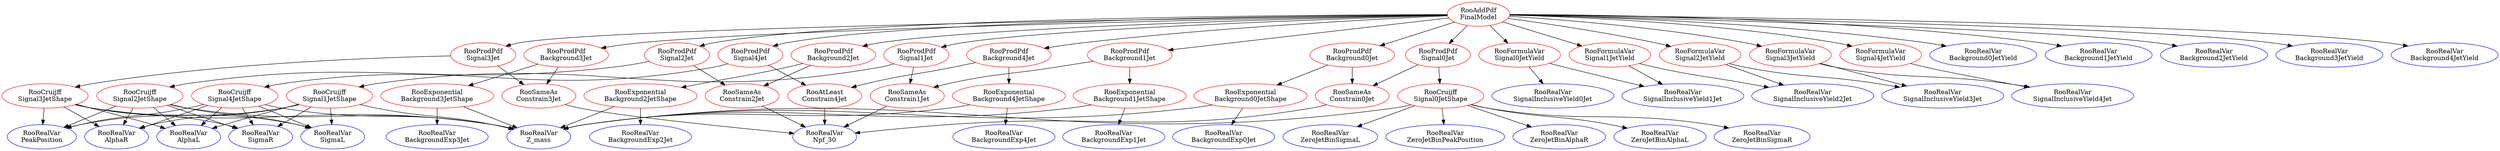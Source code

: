 digraph FinalModel{
"FinalModel" [ color=red, label="RooAddPdf
FinalModel"];
"Signal0Jet" [ color=red, label="RooProdPdf
Signal0Jet"];
"Signal0JetShape" [ color=red, label="RooCruijff
Signal0JetShape"];
"Z_mass" [ color=blue, label="RooRealVar
Z_mass"];
"ZeroJetBinPeakPosition" [ color=blue, label="RooRealVar
ZeroJetBinPeakPosition"];
"ZeroJetBinAlphaR" [ color=blue, label="RooRealVar
ZeroJetBinAlphaR"];
"ZeroJetBinAlphaL" [ color=blue, label="RooRealVar
ZeroJetBinAlphaL"];
"ZeroJetBinSigmaR" [ color=blue, label="RooRealVar
ZeroJetBinSigmaR"];
"ZeroJetBinSigmaL" [ color=blue, label="RooRealVar
ZeroJetBinSigmaL"];
"Constrain0Jet" [ color=red, label="RooSameAs
Constrain0Jet"];
"Npf_30" [ color=blue, label="RooRealVar
Npf_30"];
"Signal0JetYield" [ color=red, label="RooFormulaVar
Signal0JetYield"];
"SignalInclusiveYield0Jet" [ color=blue, label="RooRealVar
SignalInclusiveYield0Jet"];
"SignalInclusiveYield1Jet" [ color=blue, label="RooRealVar
SignalInclusiveYield1Jet"];
"Signal1Jet" [ color=red, label="RooProdPdf
Signal1Jet"];
"Signal1JetShape" [ color=red, label="RooCruijff
Signal1JetShape"];
"PeakPosition" [ color=blue, label="RooRealVar
PeakPosition"];
"AlphaR" [ color=blue, label="RooRealVar
AlphaR"];
"AlphaL" [ color=blue, label="RooRealVar
AlphaL"];
"SigmaR" [ color=blue, label="RooRealVar
SigmaR"];
"SigmaL" [ color=blue, label="RooRealVar
SigmaL"];
"Constrain1Jet" [ color=red, label="RooSameAs
Constrain1Jet"];
"Signal1JetYield" [ color=red, label="RooFormulaVar
Signal1JetYield"];
"SignalInclusiveYield2Jet" [ color=blue, label="RooRealVar
SignalInclusiveYield2Jet"];
"Signal2Jet" [ color=red, label="RooProdPdf
Signal2Jet"];
"Signal2JetShape" [ color=red, label="RooCruijff
Signal2JetShape"];
"Constrain2Jet" [ color=red, label="RooSameAs
Constrain2Jet"];
"Signal2JetYield" [ color=red, label="RooFormulaVar
Signal2JetYield"];
"SignalInclusiveYield3Jet" [ color=blue, label="RooRealVar
SignalInclusiveYield3Jet"];
"Signal3Jet" [ color=red, label="RooProdPdf
Signal3Jet"];
"Signal3JetShape" [ color=red, label="RooCruijff
Signal3JetShape"];
"Constrain3Jet" [ color=red, label="RooSameAs
Constrain3Jet"];
"Signal3JetYield" [ color=red, label="RooFormulaVar
Signal3JetYield"];
"SignalInclusiveYield4Jet" [ color=blue, label="RooRealVar
SignalInclusiveYield4Jet"];
"Signal4Jet" [ color=red, label="RooProdPdf
Signal4Jet"];
"Signal4JetShape" [ color=red, label="RooCruijff
Signal4JetShape"];
"Constrain4Jet" [ color=red, label="RooAtLeast
Constrain4Jet"];
"Signal4JetYield" [ color=red, label="RooFormulaVar
Signal4JetYield"];
"Background0Jet" [ color=red, label="RooProdPdf
Background0Jet"];
"Background0JetShape" [ color=red, label="RooExponential
Background0JetShape"];
"BackgroundExp0Jet" [ color=blue, label="RooRealVar
BackgroundExp0Jet"];
"Background0JetYield" [ color=blue, label="RooRealVar
Background0JetYield"];
"Background1Jet" [ color=red, label="RooProdPdf
Background1Jet"];
"Background1JetShape" [ color=red, label="RooExponential
Background1JetShape"];
"BackgroundExp1Jet" [ color=blue, label="RooRealVar
BackgroundExp1Jet"];
"Background1JetYield" [ color=blue, label="RooRealVar
Background1JetYield"];
"Background2Jet" [ color=red, label="RooProdPdf
Background2Jet"];
"Background2JetShape" [ color=red, label="RooExponential
Background2JetShape"];
"BackgroundExp2Jet" [ color=blue, label="RooRealVar
BackgroundExp2Jet"];
"Background2JetYield" [ color=blue, label="RooRealVar
Background2JetYield"];
"Background3Jet" [ color=red, label="RooProdPdf
Background3Jet"];
"Background3JetShape" [ color=red, label="RooExponential
Background3JetShape"];
"BackgroundExp3Jet" [ color=blue, label="RooRealVar
BackgroundExp3Jet"];
"Background3JetYield" [ color=blue, label="RooRealVar
Background3JetYield"];
"Background4Jet" [ color=red, label="RooProdPdf
Background4Jet"];
"Background4JetShape" [ color=red, label="RooExponential
Background4JetShape"];
"BackgroundExp4Jet" [ color=blue, label="RooRealVar
BackgroundExp4Jet"];
"Background4JetYield" [ color=blue, label="RooRealVar
Background4JetYield"];
"Constrain0Jet" -> "Npf_30";
"Signal0JetShape" -> "ZeroJetBinSigmaL";
"Signal0JetShape" -> "ZeroJetBinSigmaR";
"Signal0JetShape" -> "ZeroJetBinAlphaL";
"Signal0JetShape" -> "ZeroJetBinAlphaR";
"Signal0JetShape" -> "ZeroJetBinPeakPosition";
"Signal0JetShape" -> "Z_mass";
"Signal1JetYield" -> "SignalInclusiveYield1Jet";
"Signal1JetYield" -> "SignalInclusiveYield2Jet";
"Signal2JetShape" -> "SigmaL";
"Signal2JetShape" -> "SigmaR";
"Signal2JetShape" -> "AlphaL";
"Signal2JetShape" -> "AlphaR";
"Signal2JetShape" -> "PeakPosition";
"Signal2JetShape" -> "Z_mass";
"Constrain2Jet" -> "Npf_30";
"Background2JetShape" -> "BackgroundExp2Jet";
"Background2JetShape" -> "Z_mass";
"Background2Jet" -> "Constrain2Jet";
"Background2Jet" -> "Background2JetShape";
"Background3JetShape" -> "BackgroundExp3Jet";
"Background3JetShape" -> "Z_mass";
"Background3Jet" -> "Background3JetShape";
"Background3Jet" -> "Constrain3Jet";
"Signal3JetYield" -> "SignalInclusiveYield3Jet";
"Signal3JetYield" -> "SignalInclusiveYield4Jet";
"Signal4JetShape" -> "SigmaL";
"Signal4JetShape" -> "SigmaR";
"Signal4JetShape" -> "AlphaL";
"Signal4JetShape" -> "AlphaR";
"Signal4JetShape" -> "PeakPosition";
"Signal4JetShape" -> "Z_mass";
"Signal0JetYield" -> "SignalInclusiveYield0Jet";
"Signal0JetYield" -> "SignalInclusiveYield1Jet";
"Signal1JetShape" -> "SigmaL";
"Signal1JetShape" -> "SigmaR";
"Signal1JetShape" -> "AlphaL";
"Signal1JetShape" -> "AlphaR";
"Signal1JetShape" -> "PeakPosition";
"Signal1JetShape" -> "Z_mass";
"Constrain4Jet" -> "Npf_30";
"Signal4Jet" -> "Signal4JetShape";
"Signal4Jet" -> "Constrain4Jet";
"Signal4JetYield" -> "SignalInclusiveYield4Jet";
"Background0JetShape" -> "BackgroundExp0Jet";
"Background0JetShape" -> "Z_mass";
"Background0Jet" -> "Constrain0Jet";
"Background0Jet" -> "Background0JetShape";
"Signal2JetYield" -> "SignalInclusiveYield3Jet";
"Signal2JetYield" -> "SignalInclusiveYield2Jet";
"Signal3JetShape" -> "SigmaL";
"Signal3JetShape" -> "SigmaR";
"Signal3JetShape" -> "AlphaL";
"Signal3JetShape" -> "AlphaR";
"Signal3JetShape" -> "PeakPosition";
"Signal3JetShape" -> "Z_mass";
"Constrain3Jet" -> "Npf_30";
"Signal3Jet" -> "Signal3JetShape";
"Signal3Jet" -> "Constrain3Jet";
"Background4JetShape" -> "BackgroundExp4Jet";
"Background4JetShape" -> "Z_mass";
"Background4Jet" -> "Constrain4Jet";
"Background4Jet" -> "Background4JetShape";
"Signal0Jet" -> "Constrain0Jet";
"Signal0Jet" -> "Signal0JetShape";
"Signal2Jet" -> "Signal2JetShape";
"Signal2Jet" -> "Constrain2Jet";
"Background1JetShape" -> "BackgroundExp1Jet";
"Background1JetShape" -> "Z_mass";
"Background1Jet" -> "Background1JetShape";
"Background1Jet" -> "Constrain1Jet";
"Constrain1Jet" -> "Npf_30";
"Signal1Jet" -> "Signal1JetShape";
"Signal1Jet" -> "Constrain1Jet";
"FinalModel" -> "Signal1JetYield";
"FinalModel" -> "Background1JetYield";
"FinalModel" -> "Background2Jet";
"FinalModel" -> "Background2JetYield";
"FinalModel" -> "Background3Jet";
"FinalModel" -> "Signal3JetYield";
"FinalModel" -> "Background4JetYield";
"FinalModel" -> "Signal0JetYield";
"FinalModel" -> "Signal4Jet";
"FinalModel" -> "Signal4JetYield";
"FinalModel" -> "Background0Jet";
"FinalModel" -> "Signal2JetYield";
"FinalModel" -> "Signal3Jet";
"FinalModel" -> "Background3JetYield";
"FinalModel" -> "Background4Jet";
"FinalModel" -> "Signal0Jet";
"FinalModel" -> "Signal2Jet";
"FinalModel" -> "Background0JetYield";
"FinalModel" -> "Background1Jet";
"FinalModel" -> "Signal1Jet";
}
